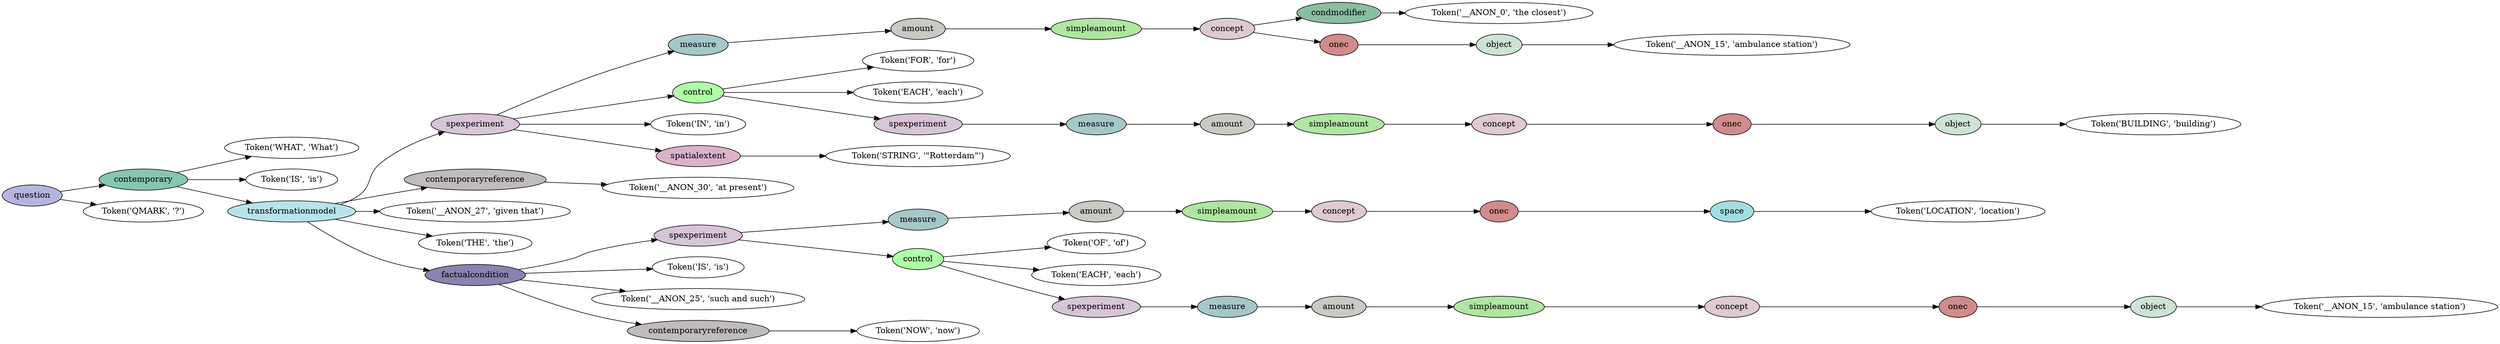 digraph G {
rankdir=LR;
0 [label="Token('WHAT', 'What')"];
1 [label="Token('IS', 'is')"];
2 [label="Token('__ANON_0', 'the closest')"];
3 [fillcolor="#89bea0", label=condmodifier, style=filled];
3 -> 2;
4 [label="Token('__ANON_15', 'ambulance station')"];
5 [fillcolor="#cbe4d3", label=object, style=filled];
5 -> 4;
6 [fillcolor="#d28b8a", label=onec, style=filled];
6 -> 5;
7 [fillcolor="#dfcad1", label=concept, style=filled];
7 -> 3;
7 -> 6;
8 [fillcolor="#afe6a1", label=simpleamount, style=filled];
8 -> 7;
9 [fillcolor="#c9cac4", label=amount, style=filled];
9 -> 8;
10 [fillcolor="#a6c7c8", label=measure, style=filled];
10 -> 9;
11 [label="Token('FOR', 'for')"];
12 [label="Token('EACH', 'each')"];
13 [label="Token('BUILDING', 'building')"];
14 [fillcolor="#cbe4d3", label=object, style=filled];
14 -> 13;
15 [fillcolor="#d28b8a", label=onec, style=filled];
15 -> 14;
16 [fillcolor="#dfcad1", label=concept, style=filled];
16 -> 15;
17 [fillcolor="#afe6a1", label=simpleamount, style=filled];
17 -> 16;
18 [fillcolor="#c9cac4", label=amount, style=filled];
18 -> 17;
19 [fillcolor="#a6c7c8", label=measure, style=filled];
19 -> 18;
20 [fillcolor="#d8c4d9", label=spexperiment, style=filled];
20 -> 19;
21 [fillcolor="#aefea5", label=control, style=filled];
21 -> 11;
21 -> 12;
21 -> 20;
22 [label="Token('IN', 'in')"];
23 [label="Token('STRING', '\"Rotterdam\"')"];
24 [fillcolor="#dab3cb", label=spatialextent, style=filled];
24 -> 23;
25 [fillcolor="#d8c4d9", label=spexperiment, style=filled];
25 -> 10;
25 -> 21;
25 -> 22;
25 -> 24;
26 [label="Token('__ANON_30', 'at present')"];
27 [fillcolor="#bfbcbb", label=contemporaryreference, style=filled];
27 -> 26;
28 [label="Token('__ANON_27', 'given that')"];
29 [label="Token('THE', 'the')"];
30 [label="Token('LOCATION', 'location')"];
31 [fillcolor="#a1dee1", label=space, style=filled];
31 -> 30;
32 [fillcolor="#d28b8a", label=onec, style=filled];
32 -> 31;
33 [fillcolor="#dfcad1", label=concept, style=filled];
33 -> 32;
34 [fillcolor="#afe6a1", label=simpleamount, style=filled];
34 -> 33;
35 [fillcolor="#c9cac4", label=amount, style=filled];
35 -> 34;
36 [fillcolor="#a6c7c8", label=measure, style=filled];
36 -> 35;
37 [label="Token('OF', 'of')"];
38 [label="Token('EACH', 'each')"];
39 [label="Token('__ANON_15', 'ambulance station')"];
40 [fillcolor="#cbe4d3", label=object, style=filled];
40 -> 39;
41 [fillcolor="#d28b8a", label=onec, style=filled];
41 -> 40;
42 [fillcolor="#dfcad1", label=concept, style=filled];
42 -> 41;
43 [fillcolor="#afe6a1", label=simpleamount, style=filled];
43 -> 42;
44 [fillcolor="#c9cac4", label=amount, style=filled];
44 -> 43;
45 [fillcolor="#a6c7c8", label=measure, style=filled];
45 -> 44;
46 [fillcolor="#d8c4d9", label=spexperiment, style=filled];
46 -> 45;
47 [fillcolor="#aefea5", label=control, style=filled];
47 -> 37;
47 -> 38;
47 -> 46;
48 [fillcolor="#d8c4d9", label=spexperiment, style=filled];
48 -> 36;
48 -> 47;
49 [label="Token('IS', 'is')"];
50 [label="Token('__ANON_25', 'such and such')"];
51 [label="Token('NOW', 'now')"];
52 [fillcolor="#bfbcbb", label=contemporaryreference, style=filled];
52 -> 51;
53 [fillcolor="#8b82b0", label=factualcondition, style=filled];
53 -> 48;
53 -> 49;
53 -> 50;
53 -> 52;
54 [fillcolor="#b7e4ea", label=transformationmodel, style=filled];
54 -> 25;
54 -> 27;
54 -> 28;
54 -> 29;
54 -> 53;
55 [fillcolor="#87c6b3", label=contemporary, style=filled];
55 -> 0;
55 -> 1;
55 -> 54;
56 [label="Token('QMARK', '?')"];
57 [fillcolor="#b4b6e0", label=question, style=filled];
57 -> 55;
57 -> 56;
}

